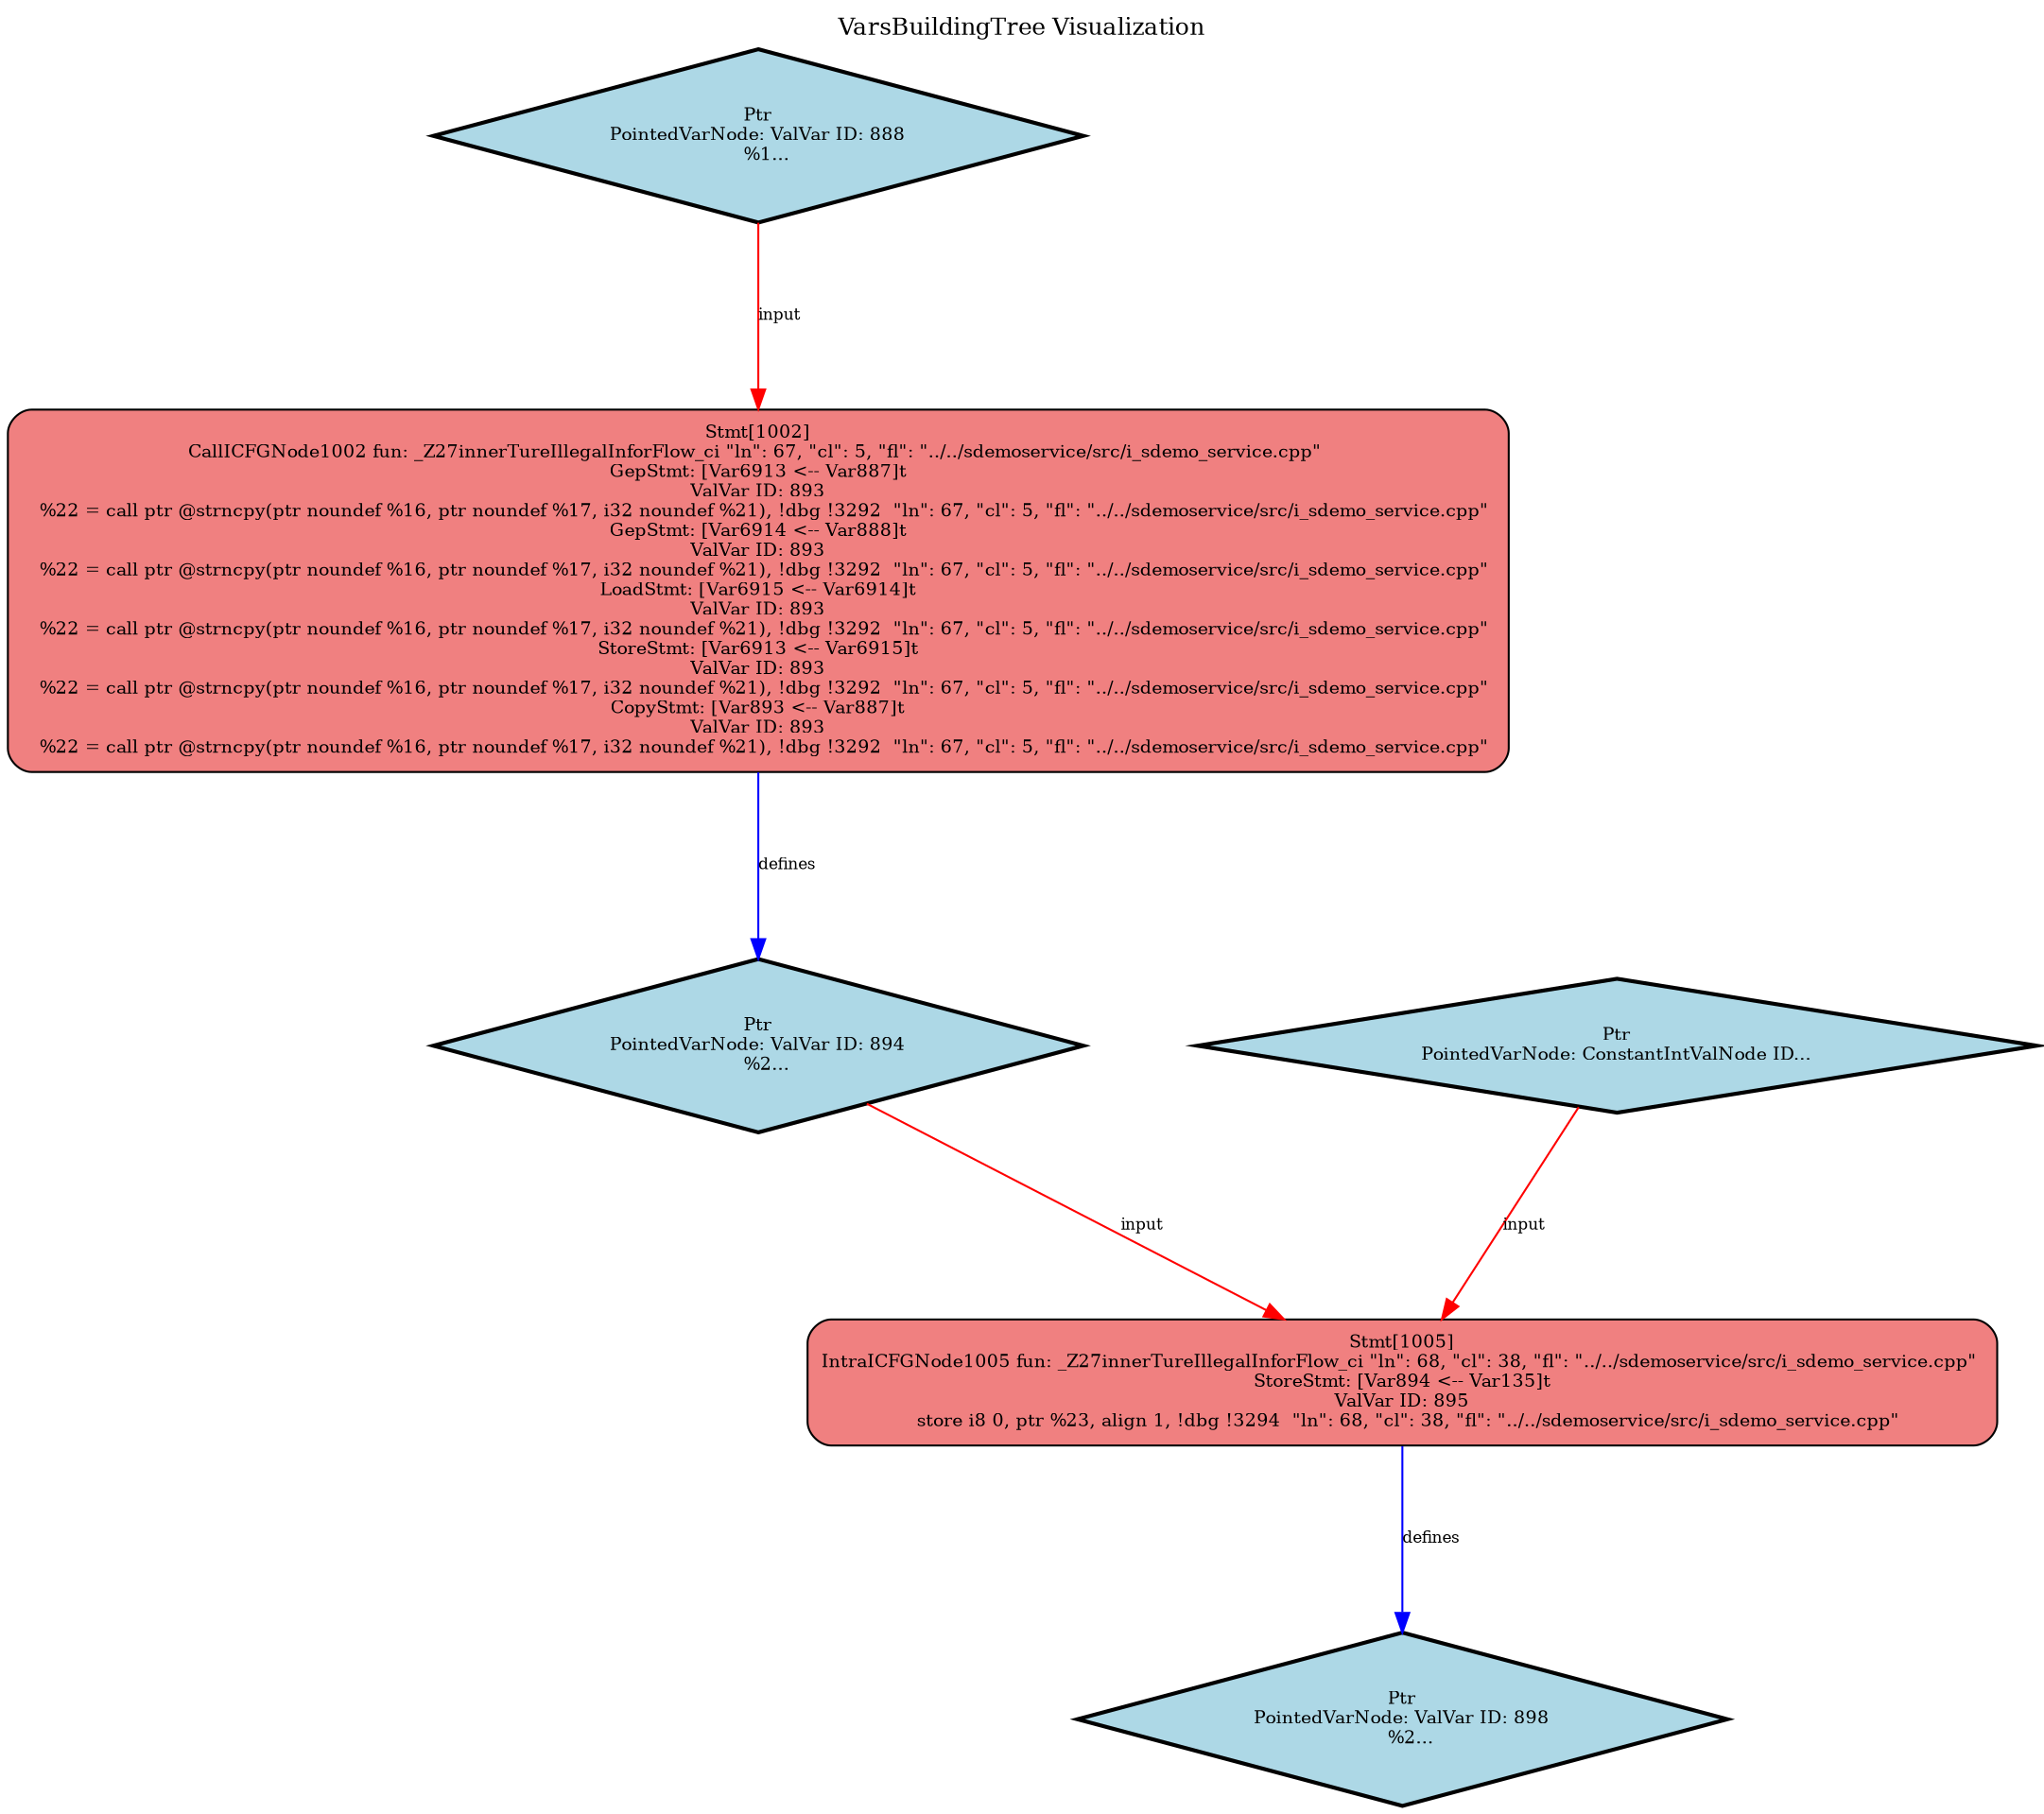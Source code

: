 digraph VarsBuildingTree {
  rankdir=TB;
  node [shape=box, style=filled, fontsize=9, margin=0.1];
  edge [color=black, fontsize=8];
  graph [fontsize=12, labelloc="t", label="VarsBuildingTree Visualization"];
  // 设置节点间距和图形布局
  nodesep=0.8;
  ranksep=1.2;
  // 允许节点自动调整大小
  node [fixedsize=false];

  var_94662376586464 [label="Ptr\nPointedVarNode: ValVar ID: 898\n   %2...", fillcolor=lightblue, shape=diamond, fontsize=9, style="filled,bold", width=0, height=0];
  stmt_94662376583424 [label="Stmt[1005]\nIntraICFGNode1005 fun: _Z27innerTureIllegalInforFlow_ci \"ln\": 68, \"cl\": 38, \"fl\": \"../../sdemoservice/src/i_sdemo_service.cpp\" \nStoreStmt: [Var894 <-- Var135]\t\nValVar ID: 895\n   store i8 0, ptr %23, align 1, !dbg !3294  \"ln\": 68, \"cl\": 38, \"fl\": \"../../sdemoservice/src/i_sdemo_service.cpp\" ", fillcolor=lightcoral, shape=box, fontsize=9, style="filled,rounded", width=0, height=0];
  var_94662376464736 [label="Ptr\nPointedVarNode: ValVar ID: 894\n   %2...", fillcolor=lightblue, shape=diamond, fontsize=9, style="filled,bold", width=0, height=0];
  stmt_94662376583376 [label="Stmt[1002]\nCallICFGNode1002 fun: _Z27innerTureIllegalInforFlow_ci \"ln\": 67, \"cl\": 5, \"fl\": \"../../sdemoservice/src/i_sdemo_service.cpp\" \nGepStmt: [Var6913 <-- Var887]\t\nValVar ID: 893\n   %22 = call ptr @strncpy(ptr noundef %16, ptr noundef %17, i32 noundef %21), !dbg !3292  \"ln\": 67, \"cl\": 5, \"fl\": \"../../sdemoservice/src/i_sdemo_service.cpp\" \nGepStmt: [Var6914 <-- Var888]\t\nValVar ID: 893\n   %22 = call ptr @strncpy(ptr noundef %16, ptr noundef %17, i32 noundef %21), !dbg !3292  \"ln\": 67, \"cl\": 5, \"fl\": \"../../sdemoservice/src/i_sdemo_service.cpp\" \nLoadStmt: [Var6915 <-- Var6914]\t\nValVar ID: 893\n   %22 = call ptr @strncpy(ptr noundef %16, ptr noundef %17, i32 noundef %21), !dbg !3292  \"ln\": 67, \"cl\": 5, \"fl\": \"../../sdemoservice/src/i_sdemo_service.cpp\" \nStoreStmt: [Var6913 <-- Var6915]\t\nValVar ID: 893\n   %22 = call ptr @strncpy(ptr noundef %16, ptr noundef %17, i32 noundef %21), !dbg !3292  \"ln\": 67, \"cl\": 5, \"fl\": \"../../sdemoservice/src/i_sdemo_service.cpp\" \nCopyStmt: [Var893 <-- Var887]\t\nValVar ID: 893\n   %22 = call ptr @strncpy(ptr noundef %16, ptr noundef %17, i32 noundef %21), !dbg !3292  \"ln\": 67, \"cl\": 5, \"fl\": \"../../sdemoservice/src/i_sdemo_service.cpp\" ", fillcolor=lightcoral, shape=box, fontsize=9, style="filled,rounded", width=0, height=0];
  var_94662370032544 [label="Ptr\nPointedVarNode: ValVar ID: 888\n   %1...", fillcolor=lightblue, shape=diamond, fontsize=9, style="filled,bold", width=0, height=0];
  var_94662370032544 -> stmt_94662376583376 [color=red, label="input"];
  stmt_94662376583376 -> var_94662376464736 [color=blue, label="defines"];
  var_94662376464736 -> stmt_94662376583424 [color=red, label="input"];
  var_94662369971392 [label="Ptr\nPointedVarNode: ConstantIntValNode ID...", fillcolor=lightblue, shape=diamond, fontsize=9, style="filled,bold", width=0, height=0];
  var_94662369971392 -> stmt_94662376583424 [color=red, label="input"];
  stmt_94662376583424 -> var_94662376586464 [color=blue, label="defines"];
}
